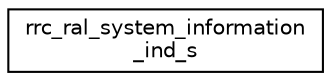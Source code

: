 digraph "Graphical Class Hierarchy"
{
 // LATEX_PDF_SIZE
  edge [fontname="Helvetica",fontsize="10",labelfontname="Helvetica",labelfontsize="10"];
  node [fontname="Helvetica",fontsize="10",shape=record];
  rankdir="LR";
  Node0 [label="rrc_ral_system_information\l_ind_s",height=0.2,width=0.4,color="black", fillcolor="white", style="filled",URL="$structrrc__ral__system__information__ind__s.html",tooltip=" "];
}
